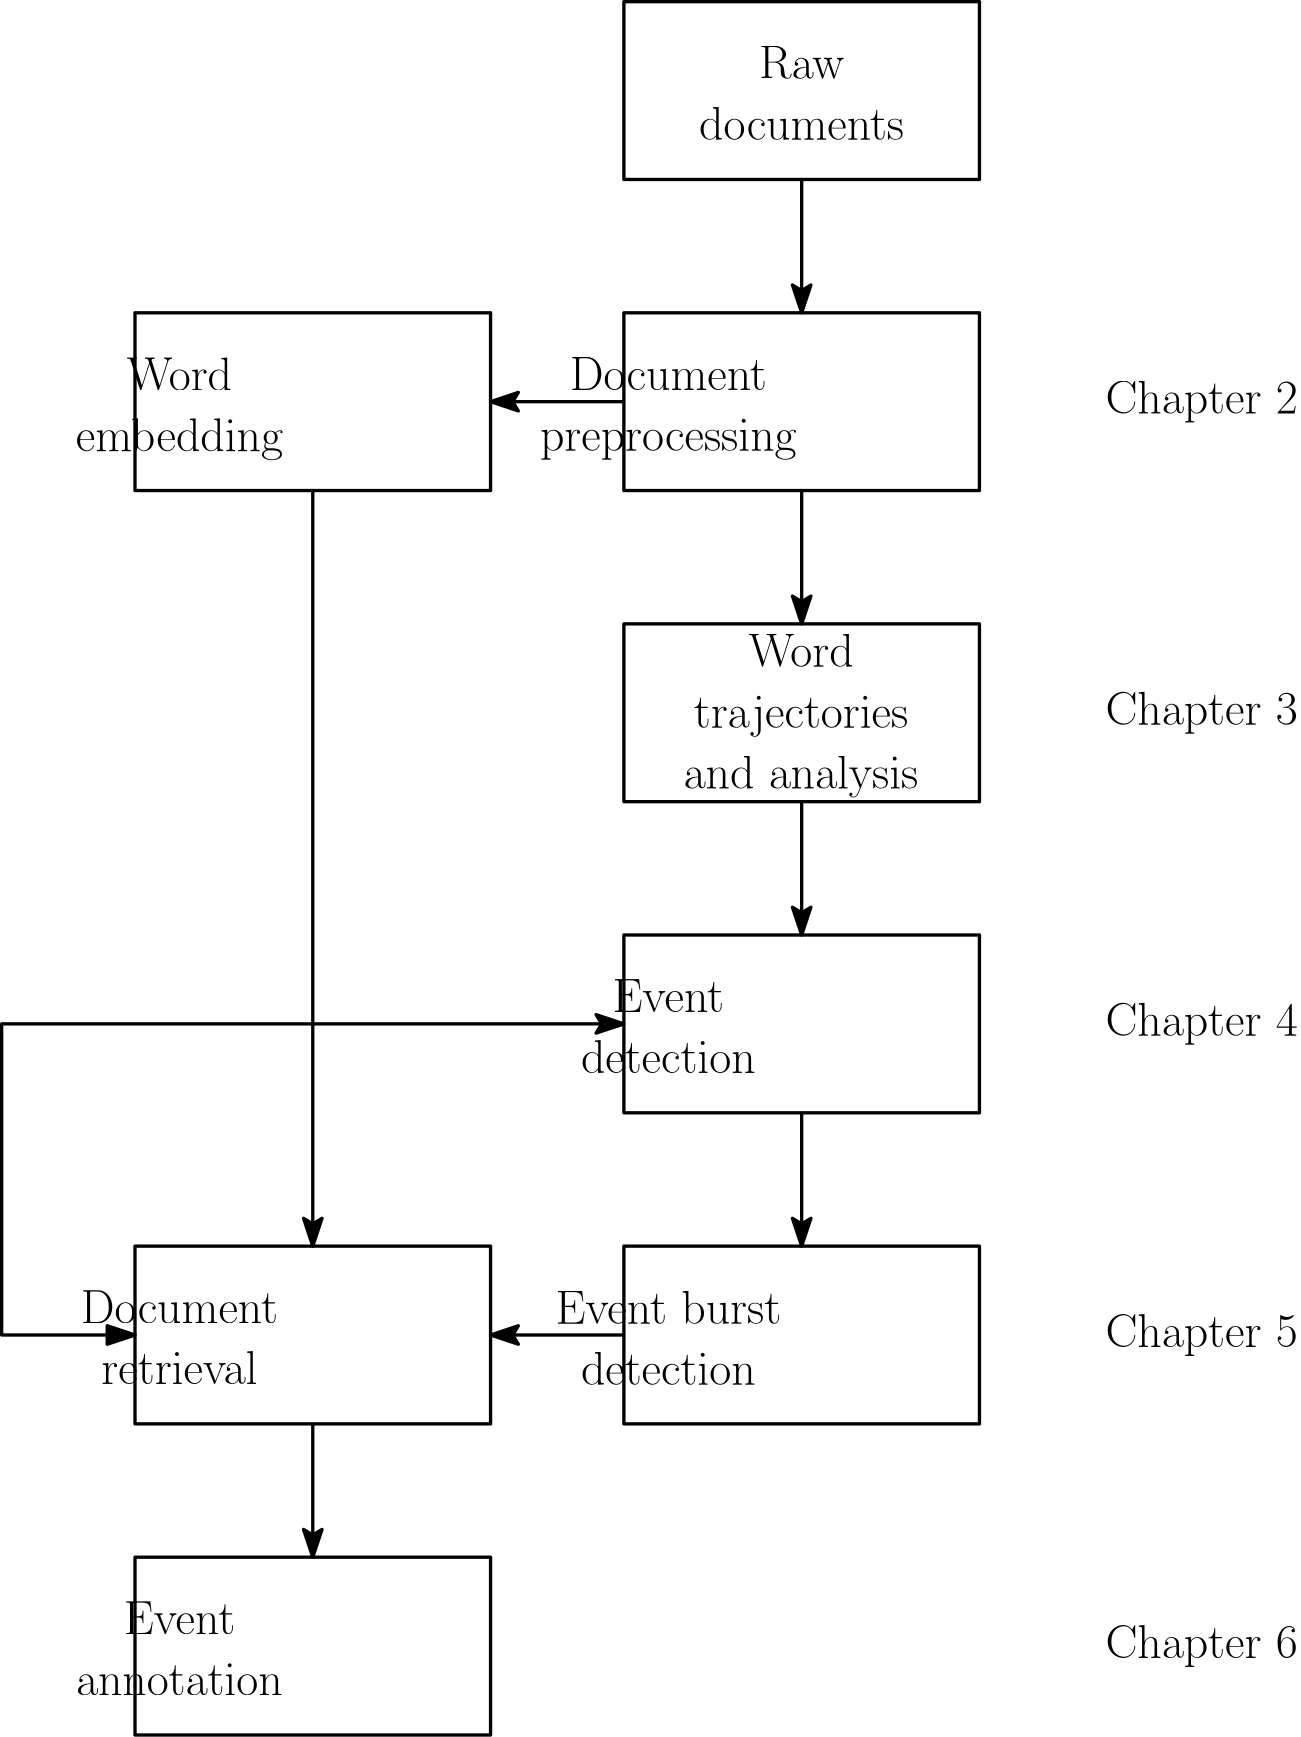 <?xml version="1.0"?>
<!DOCTYPE ipe SYSTEM "ipe.dtd">
<ipe version="70206" creator="Ipe 7.2.7">
<info created="D:20170501212726" modified="D:20170502000252"/>
<ipestyle name="basic">
<symbol name="arrow/arc(spx)">
<path stroke="sym-stroke" fill="sym-stroke" pen="sym-pen">
0 0 m
-1 0.333 l
-1 -0.333 l
h
</path>
</symbol>
<symbol name="arrow/farc(spx)">
<path stroke="sym-stroke" fill="white" pen="sym-pen">
0 0 m
-1 0.333 l
-1 -0.333 l
h
</path>
</symbol>
<symbol name="arrow/ptarc(spx)">
<path stroke="sym-stroke" fill="sym-stroke" pen="sym-pen">
0 0 m
-1 0.333 l
-0.8 0 l
-1 -0.333 l
h
</path>
</symbol>
<symbol name="arrow/fptarc(spx)">
<path stroke="sym-stroke" fill="white" pen="sym-pen">
0 0 m
-1 0.333 l
-0.8 0 l
-1 -0.333 l
h
</path>
</symbol>
<symbol name="mark/circle(sx)" transformations="translations">
<path fill="sym-stroke">
0.6 0 0 0.6 0 0 e
0.4 0 0 0.4 0 0 e
</path>
</symbol>
<symbol name="mark/disk(sx)" transformations="translations">
<path fill="sym-stroke">
0.6 0 0 0.6 0 0 e
</path>
</symbol>
<symbol name="mark/fdisk(sfx)" transformations="translations">
<group>
<path fill="sym-fill">
0.5 0 0 0.5 0 0 e
</path>
<path fill="sym-stroke" fillrule="eofill">
0.6 0 0 0.6 0 0 e
0.4 0 0 0.4 0 0 e
</path>
</group>
</symbol>
<symbol name="mark/box(sx)" transformations="translations">
<path fill="sym-stroke" fillrule="eofill">
-0.6 -0.6 m
0.6 -0.6 l
0.6 0.6 l
-0.6 0.6 l
h
-0.4 -0.4 m
0.4 -0.4 l
0.4 0.4 l
-0.4 0.4 l
h
</path>
</symbol>
<symbol name="mark/square(sx)" transformations="translations">
<path fill="sym-stroke">
-0.6 -0.6 m
0.6 -0.6 l
0.6 0.6 l
-0.6 0.6 l
h
</path>
</symbol>
<symbol name="mark/fsquare(sfx)" transformations="translations">
<group>
<path fill="sym-fill">
-0.5 -0.5 m
0.5 -0.5 l
0.5 0.5 l
-0.5 0.5 l
h
</path>
<path fill="sym-stroke" fillrule="eofill">
-0.6 -0.6 m
0.6 -0.6 l
0.6 0.6 l
-0.6 0.6 l
h
-0.4 -0.4 m
0.4 -0.4 l
0.4 0.4 l
-0.4 0.4 l
h
</path>
</group>
</symbol>
<symbol name="mark/cross(sx)" transformations="translations">
<group>
<path fill="sym-stroke">
-0.43 -0.57 m
0.57 0.43 l
0.43 0.57 l
-0.57 -0.43 l
h
</path>
<path fill="sym-stroke">
-0.43 0.57 m
0.57 -0.43 l
0.43 -0.57 l
-0.57 0.43 l
h
</path>
</group>
</symbol>
<symbol name="arrow/fnormal(spx)">
<path stroke="sym-stroke" fill="white" pen="sym-pen">
0 0 m
-1 0.333 l
-1 -0.333 l
h
</path>
</symbol>
<symbol name="arrow/pointed(spx)">
<path stroke="sym-stroke" fill="sym-stroke" pen="sym-pen">
0 0 m
-1 0.333 l
-0.8 0 l
-1 -0.333 l
h
</path>
</symbol>
<symbol name="arrow/fpointed(spx)">
<path stroke="sym-stroke" fill="white" pen="sym-pen">
0 0 m
-1 0.333 l
-0.8 0 l
-1 -0.333 l
h
</path>
</symbol>
<symbol name="arrow/linear(spx)">
<path stroke="sym-stroke" pen="sym-pen">
-1 0.333 m
0 0 l
-1 -0.333 l
</path>
</symbol>
<symbol name="arrow/fdouble(spx)">
<path stroke="sym-stroke" fill="white" pen="sym-pen">
0 0 m
-1 0.333 l
-1 -0.333 l
h
-1 0 m
-2 0.333 l
-2 -0.333 l
h
</path>
</symbol>
<symbol name="arrow/double(spx)">
<path stroke="sym-stroke" fill="sym-stroke" pen="sym-pen">
0 0 m
-1 0.333 l
-1 -0.333 l
h
-1 0 m
-2 0.333 l
-2 -0.333 l
h
</path>
</symbol>
<pen name="heavier" value="0.8"/>
<pen name="fat" value="1.2"/>
<pen name="ultrafat" value="2"/>
<symbolsize name="large" value="5"/>
<symbolsize name="small" value="2"/>
<symbolsize name="tiny" value="1.1"/>
<arrowsize name="large" value="10"/>
<arrowsize name="small" value="5"/>
<arrowsize name="tiny" value="3"/>
<color name="red" value="1 0 0"/>
<color name="green" value="0 1 0"/>
<color name="blue" value="0 0 1"/>
<color name="yellow" value="1 1 0"/>
<color name="orange" value="1 0.647 0"/>
<color name="gold" value="1 0.843 0"/>
<color name="purple" value="0.627 0.125 0.941"/>
<color name="gray" value="0.745"/>
<color name="brown" value="0.647 0.165 0.165"/>
<color name="navy" value="0 0 0.502"/>
<color name="pink" value="1 0.753 0.796"/>
<color name="seagreen" value="0.18 0.545 0.341"/>
<color name="turquoise" value="0.251 0.878 0.816"/>
<color name="violet" value="0.933 0.51 0.933"/>
<color name="darkblue" value="0 0 0.545"/>
<color name="darkcyan" value="0 0.545 0.545"/>
<color name="darkgray" value="0.663"/>
<color name="darkgreen" value="0 0.392 0"/>
<color name="darkmagenta" value="0.545 0 0.545"/>
<color name="darkorange" value="1 0.549 0"/>
<color name="darkred" value="0.545 0 0"/>
<color name="lightblue" value="0.678 0.847 0.902"/>
<color name="lightcyan" value="0.878 1 1"/>
<color name="lightgray" value="0.827"/>
<color name="lightgreen" value="0.565 0.933 0.565"/>
<color name="lightyellow" value="1 1 0.878"/>
<dashstyle name="dashed" value="[4] 0"/>
<dashstyle name="dotted" value="[1 3] 0"/>
<dashstyle name="dash dotted" value="[4 2 1 2] 0"/>
<dashstyle name="dash dot dotted" value="[4 2 1 2 1 2] 0"/>
<textsize name="large" value="\large"/>
<textsize name="Large" value="\Large"/>
<textsize name="LARGE" value="\LARGE"/>
<textsize name="huge" value="\huge"/>
<textsize name="Huge" value="\Huge"/>
<textsize name="small" value="\small"/>
<textsize name="footnote" value="\footnotesize"/>
<textsize name="tiny" value="\tiny"/>
<textstyle name="center" begin="\begin{center}" end="\end{center}"/>
<textstyle name="itemize" begin="\begin{itemize}" end="\end{itemize}"/>
<textstyle name="item" begin="\begin{itemize}\item{}" end="\end{itemize}"/>
<gridsize name="4 pts" value="4"/>
<gridsize name="8 pts (~3 mm)" value="8"/>
<gridsize name="16 pts (~6 mm)" value="16"/>
<gridsize name="32 pts (~12 mm)" value="32"/>
<gridsize name="10 pts (~3.5 mm)" value="10"/>
<gridsize name="20 pts (~7 mm)" value="20"/>
<gridsize name="14 pts (~5 mm)" value="14"/>
<gridsize name="28 pts (~10 mm)" value="28"/>
<gridsize name="56 pts (~20 mm)" value="56"/>
<anglesize name="90 deg" value="90"/>
<anglesize name="60 deg" value="60"/>
<anglesize name="45 deg" value="45"/>
<anglesize name="30 deg" value="30"/>
<anglesize name="22.5 deg" value="22.5"/>
<opacity name="10%" value="0.1"/>
<opacity name="30%" value="0.3"/>
<opacity name="50%" value="0.5"/>
<opacity name="75%" value="0.75"/>
<tiling name="falling" angle="-60" step="4" width="1"/>
<tiling name="rising" angle="30" step="4" width="1"/>
</ipestyle>
<page>
<layer name="alpha"/>
<view layers="alpha" active="alpha"/>
<path layer="alpha" matrix="1 0 0 0.5 96 288" stroke="black" pen="fat">
192 576 m
192 448 l
320 448 l
320 576 l
h
</path>
<text matrix="1 0 0 1 -144 -144" transformations="translations" pos="272 368" stroke="black" type="minipage" width="96" height="19.319" depth="14.36" halign="center" valign="top" size="LARGE">\centering
Event annotation</text>
<path matrix="1.14286 0 0 1 -198.857 -144" stroke="black" pen="fat">
272 384 m
272 320 l
384 320 l
384 384 l
h
</path>
<text matrix="1 0 0 1 -352 -80" transformations="translations" pos="480 752" stroke="black" type="minipage" width="96" height="21.082" depth="16.14" halign="center" valign="top" size="LARGE">\centering
Word embedding</text>
<text matrix="1 0 0 1 -176 -16" transformations="translations" pos="480 688" stroke="black" type="minipage" width="96" height="20.988" depth="16.04" halign="center" valign="top" size="LARGE">\centering
Document preprocessing</text>
<path matrix="1.33333 0 0 1 -96 -80" stroke="black" pen="fat">
384 768 m
384 704 l
288 704 l
288 768 l
h
</path>
<text matrix="1 0 0 1 192 -112" transformations="translations" pos="112 560" stroke="black" type="minipage" width="96" height="19.319" depth="14.36" halign="center" valign="top" size="LARGE">\centering
Event detection</text>
<path matrix="1.33333 0 0 1 160 -112" stroke="black" pen="fat">
96 576 m
96 512 l
192 512 l
192 576 l
h
</path>
<path matrix="1.14286 0 0 1 -107.429 -64" stroke="black" pen="fat">
192 752 m
192 688 l
304 688 l
304 752 l
h
</path>
<path matrix="1 0 0 1 96 -32" stroke="black" pen="fat">
192 832 m
192 768 l
320 768 l
320 832 l
h
</path>
<text matrix="1 0 0 1 -32 -96" transformations="translations" pos="336 432" stroke="black" type="minipage" width="96" height="19.413" depth="14.46" halign="center" valign="top" size="LARGE">\centering
Event burst detection</text>
<text matrix="1 0 0 1 -16 -128" transformations="translations" pos="144 464" stroke="black" type="minipage" width="96" height="19.319" depth="14.36" halign="center" valign="top" size="LARGE">\centering
Document retrieval</text>
<path matrix="1.14286 0 0 1 -77.7143 -96" stroke="black" pen="fat">
320 448 m
320 384 l
432 384 l
432 448 l
h
</path>
<path matrix="1.14286 0 0 1 38.8571 -16" stroke="black" pen="fat">
64 368 m
64 304 l
176 304 l
176 368 l
h
</path>
<path matrix="1 0 0 1.21429 32 -192" stroke="black" pen="fat" arrow="pointed/large">
144 672 m
144 448 l
</path>
<path matrix="1 0 0 1.5 32 -288" stroke="black" pen="fat" arrow="pointed/large">
144 384 m
144 352 l
</path>
<path matrix="1 0 0 1.5 48 -320" stroke="black" pen="fat" arrow="pointed/large">
304 480 m
304 448 l
</path>
<path matrix="1 0 0 1.5 48 -352" stroke="black" pen="fat" arrow="pointed/large">
304 576 m
304 544 l
</path>
<path matrix="1 0 0 1.5 48 -384" stroke="black" pen="fat" arrow="pointed/large">
304 672 m
304 640 l
</path>
<path matrix="1 0 0 1.5 48 -416" stroke="black" pen="fat" arrow="pointed/large">
304 768 m
304 736 l
</path>
<path matrix="1.5 0 0 1 -72 -48" stroke="black" pen="fat" arrow="pointed/large">
240 704 m
208 704 l
</path>
<path matrix="1.5 0 0 1 -72 -96" stroke="black" pen="fat" arrow="pointed/large">
240 416 m
208 416 l
</path>
<text matrix="1 0 0 1 96 -64" transformations="translations" pos="400 720" stroke="black" type="label" width="69.259" height="11.954" depth="3.35" halign="center" valign="center" size="LARGE">Chapter 2</text>
<text matrix="1 0 0 1 96 -80" transformations="translations" pos="400 624" stroke="black" type="label" width="69.259" height="11.954" depth="3.35" halign="center" valign="center" size="LARGE">Chapter 3</text>
<text matrix="1 0 0 1 96 -96" transformations="translations" pos="400 528" stroke="black" type="label" width="69.259" height="11.954" depth="3.35" halign="center" valign="center" size="LARGE">Chapter 4</text>
<text matrix="1 0 0 1 80 -112" transformations="translations" pos="416 432" stroke="black" type="label" width="69.259" height="11.954" depth="3.35" halign="center" valign="center" size="LARGE">Chapter 5</text>
<text matrix="1 0 0 1 112 -128" transformations="translations" pos="384 336" stroke="black" type="label" width="69.259" height="11.954" depth="3.35" halign="center" valign="center" size="LARGE">Chapter 6</text>
<path matrix="1 0 0 1 32 -32" stroke="black" pen="fat" arrow="pointed/large">
144 464 m
256 464 l
</path>
<text matrix="1 0 0 1 -144 0" transformations="translations" pos="448 784" stroke="black" type="minipage" width="96" height="19.319" depth="14.36" valign="top" size="LARGE">\centering
Raw documents</text>
<text matrix="1 0 0 1 -160.216 -51.5013" transformations="translations" pos="464 624" stroke="black" type="minipage" width="96" height="32.029" depth="27.11" valign="top" size="LARGE">\centering
Word trajectories and analysis</text>
<path stroke="black" pen="fat" arrow="normal/large">
176 432 m
64 432 l
64 320 l
112 320 l
</path>
</page>
</ipe>
